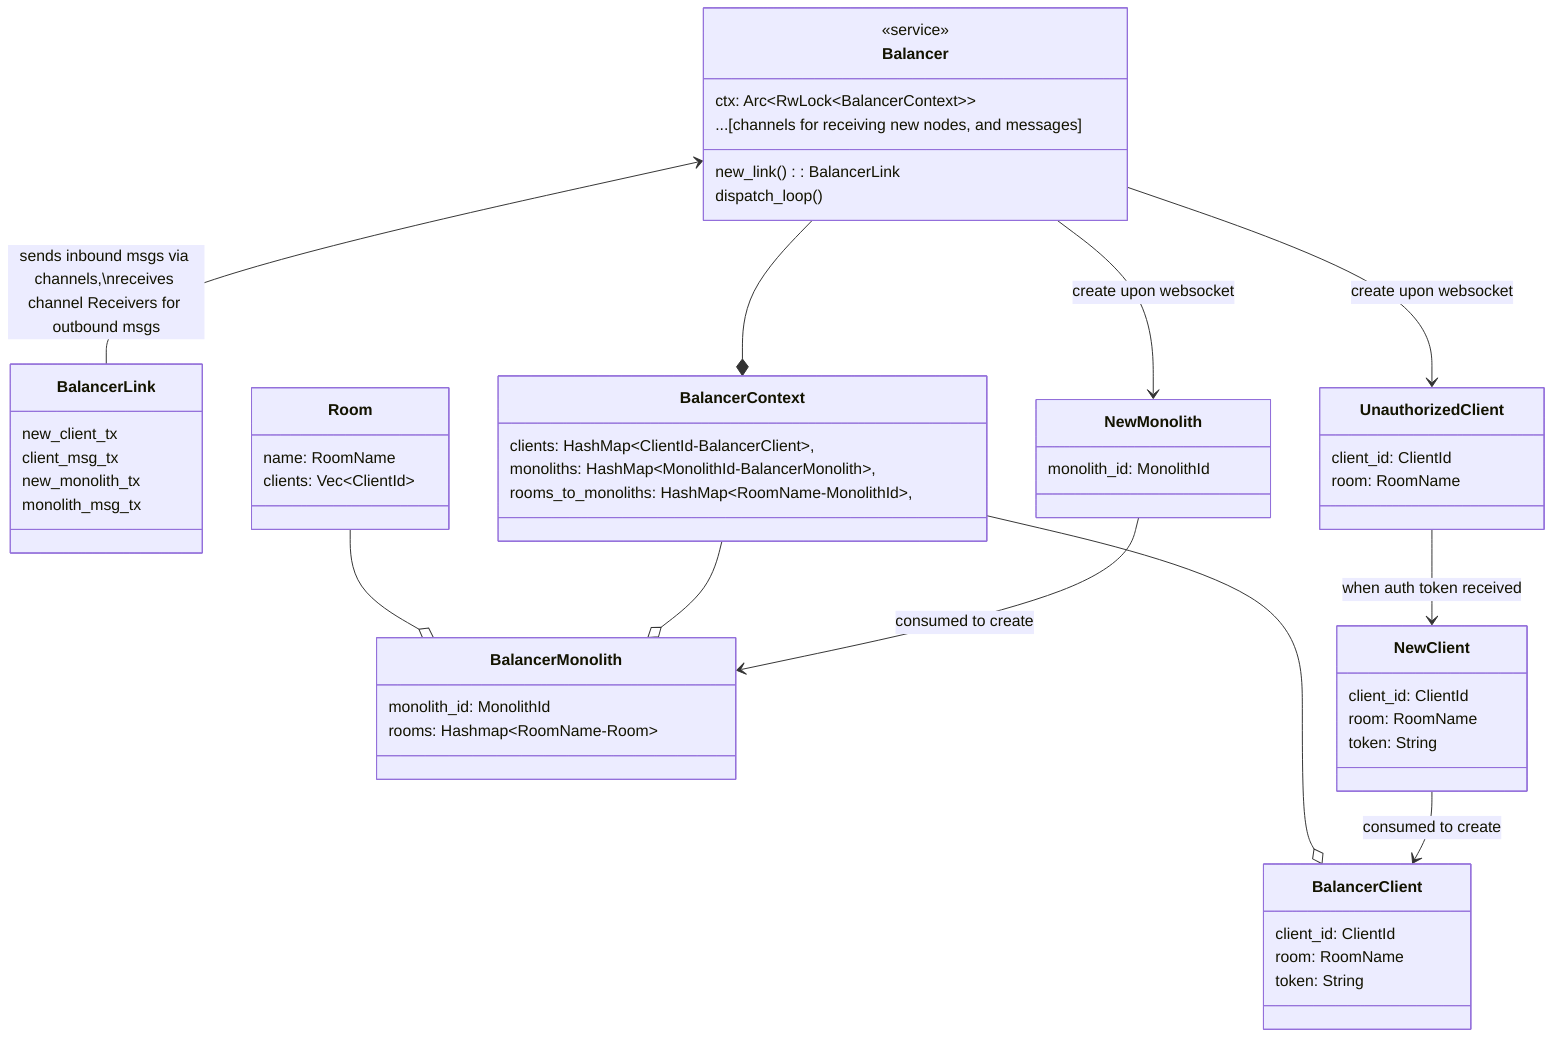 classDiagram
    class Balancer {
        <<service>>
        ctx: Arc~RwLock~BalancerContext~~
        ...[channels for receiving new nodes, and messages]

        new_link(): BalancerLink
        dispatch_loop()
    }

    class BalancerLink {
        new_client_tx
        client_msg_tx
        new_monolith_tx
        monolith_msg_tx
    }

    class BalancerContext {
        clients: HashMap~ClientId-BalancerClient~,
        monoliths: HashMap~MonolithId-BalancerMonolith~,
        rooms_to_monoliths: HashMap~RoomName-MonolithId~,
    }

    Balancer --* BalancerContext



    Balancer <-- BalancerLink : sends inbound msgs via channels,\nreceives channel Receivers for outbound msgs

    class NewMonolith {
        monolith_id: MonolithId
    }

    class BalancerMonolith {
        monolith_id: MonolithId
        rooms: Hashmap~RoomName-Room~
    }

    class Room {
        name: RoomName
        clients: Vec~ClientId~
    }

    Room --o BalancerMonolith

    class BalancerClient {
        client_id: ClientId
        room: RoomName
        token: String
    }

    BalancerContext --o BalancerMonolith
    BalancerContext --o BalancerClient

    class UnauthorizedClient {
        client_id: ClientId
        room: RoomName
    }
    class NewClient {
        client_id: ClientId
        room: RoomName
        token: String
    }

    NewMonolith --> BalancerMonolith : consumed to create
    UnauthorizedClient --> NewClient : when auth token received
    NewClient --> BalancerClient : consumed to create

    Balancer --> UnauthorizedClient : create upon websocket
    Balancer --> NewMonolith : create upon websocket